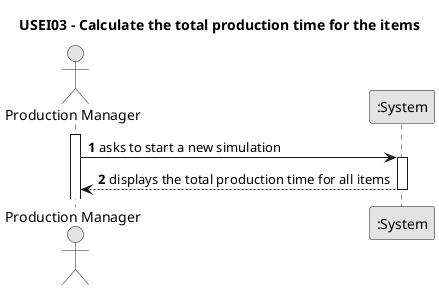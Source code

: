 @startuml
skinparam monochrome true
skinparam packageStyle rectangle
skinparam shadowing false

title USEI03 - Calculate the total production time for the items

autonumber

actor "Production Manager" as PFM
participant ":System" as System

activate PFM

    PFM -> System : asks to start a new simulation
    activate System

    System --> PFM : displays the total production time for all items
    deactivate System



@enduml